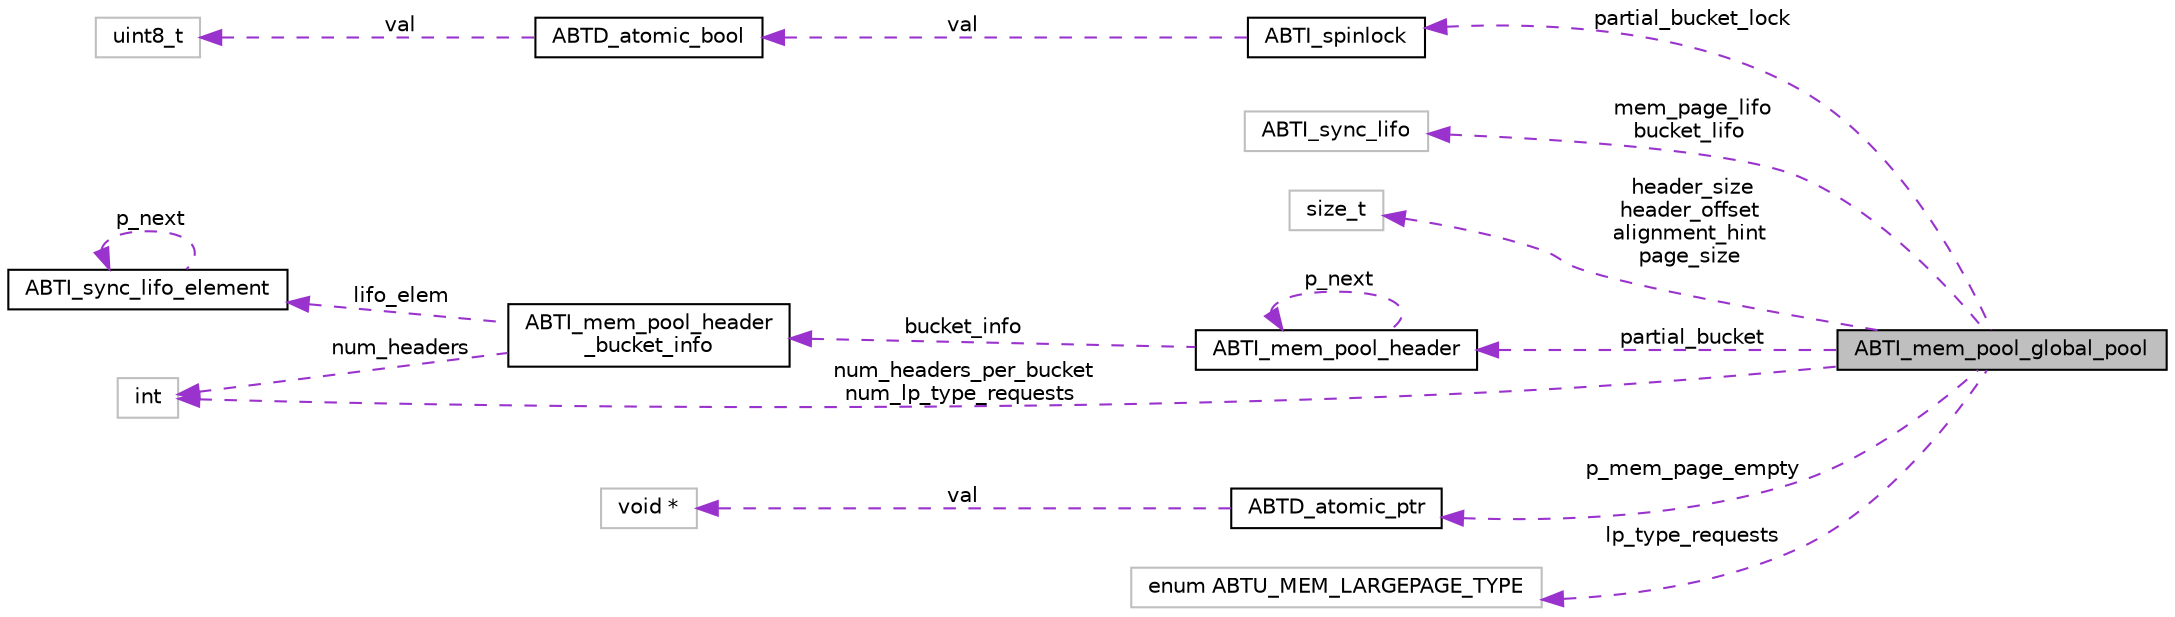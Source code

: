digraph "ABTI_mem_pool_global_pool"
{
  edge [fontname="Helvetica",fontsize="10",labelfontname="Helvetica",labelfontsize="10"];
  node [fontname="Helvetica",fontsize="10",shape=record];
  rankdir="LR";
  Node1 [label="ABTI_mem_pool_global_pool",height=0.2,width=0.4,color="black", fillcolor="grey75", style="filled" fontcolor="black"];
  Node2 -> Node1 [dir="back",color="darkorchid3",fontsize="10",style="dashed",label=" partial_bucket_lock" ,fontname="Helvetica"];
  Node2 [label="ABTI_spinlock",height=0.2,width=0.4,color="black", fillcolor="white", style="filled",URL="$dc/d81/structABTI__spinlock.html"];
  Node3 -> Node2 [dir="back",color="darkorchid3",fontsize="10",style="dashed",label=" val" ,fontname="Helvetica"];
  Node3 [label="ABTD_atomic_bool",height=0.2,width=0.4,color="black", fillcolor="white", style="filled",URL="$df/d2c/structABTD__atomic__bool.html"];
  Node4 -> Node3 [dir="back",color="darkorchid3",fontsize="10",style="dashed",label=" val" ,fontname="Helvetica"];
  Node4 [label="uint8_t",height=0.2,width=0.4,color="grey75", fillcolor="white", style="filled"];
  Node5 -> Node1 [dir="back",color="darkorchid3",fontsize="10",style="dashed",label=" mem_page_lifo\nbucket_lifo" ,fontname="Helvetica"];
  Node5 [label="ABTI_sync_lifo",height=0.2,width=0.4,color="grey75", fillcolor="white", style="filled"];
  Node6 -> Node1 [dir="back",color="darkorchid3",fontsize="10",style="dashed",label=" header_size\nheader_offset\nalignment_hint\npage_size" ,fontname="Helvetica"];
  Node6 [label="size_t",height=0.2,width=0.4,color="grey75", fillcolor="white", style="filled"];
  Node7 -> Node1 [dir="back",color="darkorchid3",fontsize="10",style="dashed",label=" partial_bucket" ,fontname="Helvetica"];
  Node7 [label="ABTI_mem_pool_header",height=0.2,width=0.4,color="black", fillcolor="white", style="filled",URL="$de/d24/structABTI__mem__pool__header.html"];
  Node8 -> Node7 [dir="back",color="darkorchid3",fontsize="10",style="dashed",label=" bucket_info" ,fontname="Helvetica"];
  Node8 [label="ABTI_mem_pool_header\l_bucket_info",height=0.2,width=0.4,color="black", fillcolor="white", style="filled",URL="$d5/d6c/unionABTI__mem__pool__header__bucket__info.html"];
  Node9 -> Node8 [dir="back",color="darkorchid3",fontsize="10",style="dashed",label=" lifo_elem" ,fontname="Helvetica"];
  Node9 [label="ABTI_sync_lifo_element",height=0.2,width=0.4,color="black", fillcolor="white", style="filled",URL="$de/d30/structABTI__sync__lifo__element.html"];
  Node9 -> Node9 [dir="back",color="darkorchid3",fontsize="10",style="dashed",label=" p_next" ,fontname="Helvetica"];
  Node10 -> Node8 [dir="back",color="darkorchid3",fontsize="10",style="dashed",label=" num_headers" ,fontname="Helvetica"];
  Node10 [label="int",height=0.2,width=0.4,color="grey75", fillcolor="white", style="filled"];
  Node7 -> Node7 [dir="back",color="darkorchid3",fontsize="10",style="dashed",label=" p_next" ,fontname="Helvetica"];
  Node10 -> Node1 [dir="back",color="darkorchid3",fontsize="10",style="dashed",label=" num_headers_per_bucket\nnum_lp_type_requests" ,fontname="Helvetica"];
  Node11 -> Node1 [dir="back",color="darkorchid3",fontsize="10",style="dashed",label=" p_mem_page_empty" ,fontname="Helvetica"];
  Node11 [label="ABTD_atomic_ptr",height=0.2,width=0.4,color="black", fillcolor="white", style="filled",URL="$df/d5b/structABTD__atomic__ptr.html"];
  Node12 -> Node11 [dir="back",color="darkorchid3",fontsize="10",style="dashed",label=" val" ,fontname="Helvetica"];
  Node12 [label="void *",height=0.2,width=0.4,color="grey75", fillcolor="white", style="filled"];
  Node13 -> Node1 [dir="back",color="darkorchid3",fontsize="10",style="dashed",label=" lp_type_requests" ,fontname="Helvetica"];
  Node13 [label="enum ABTU_MEM_LARGEPAGE_TYPE",height=0.2,width=0.4,color="grey75", fillcolor="white", style="filled"];
}
